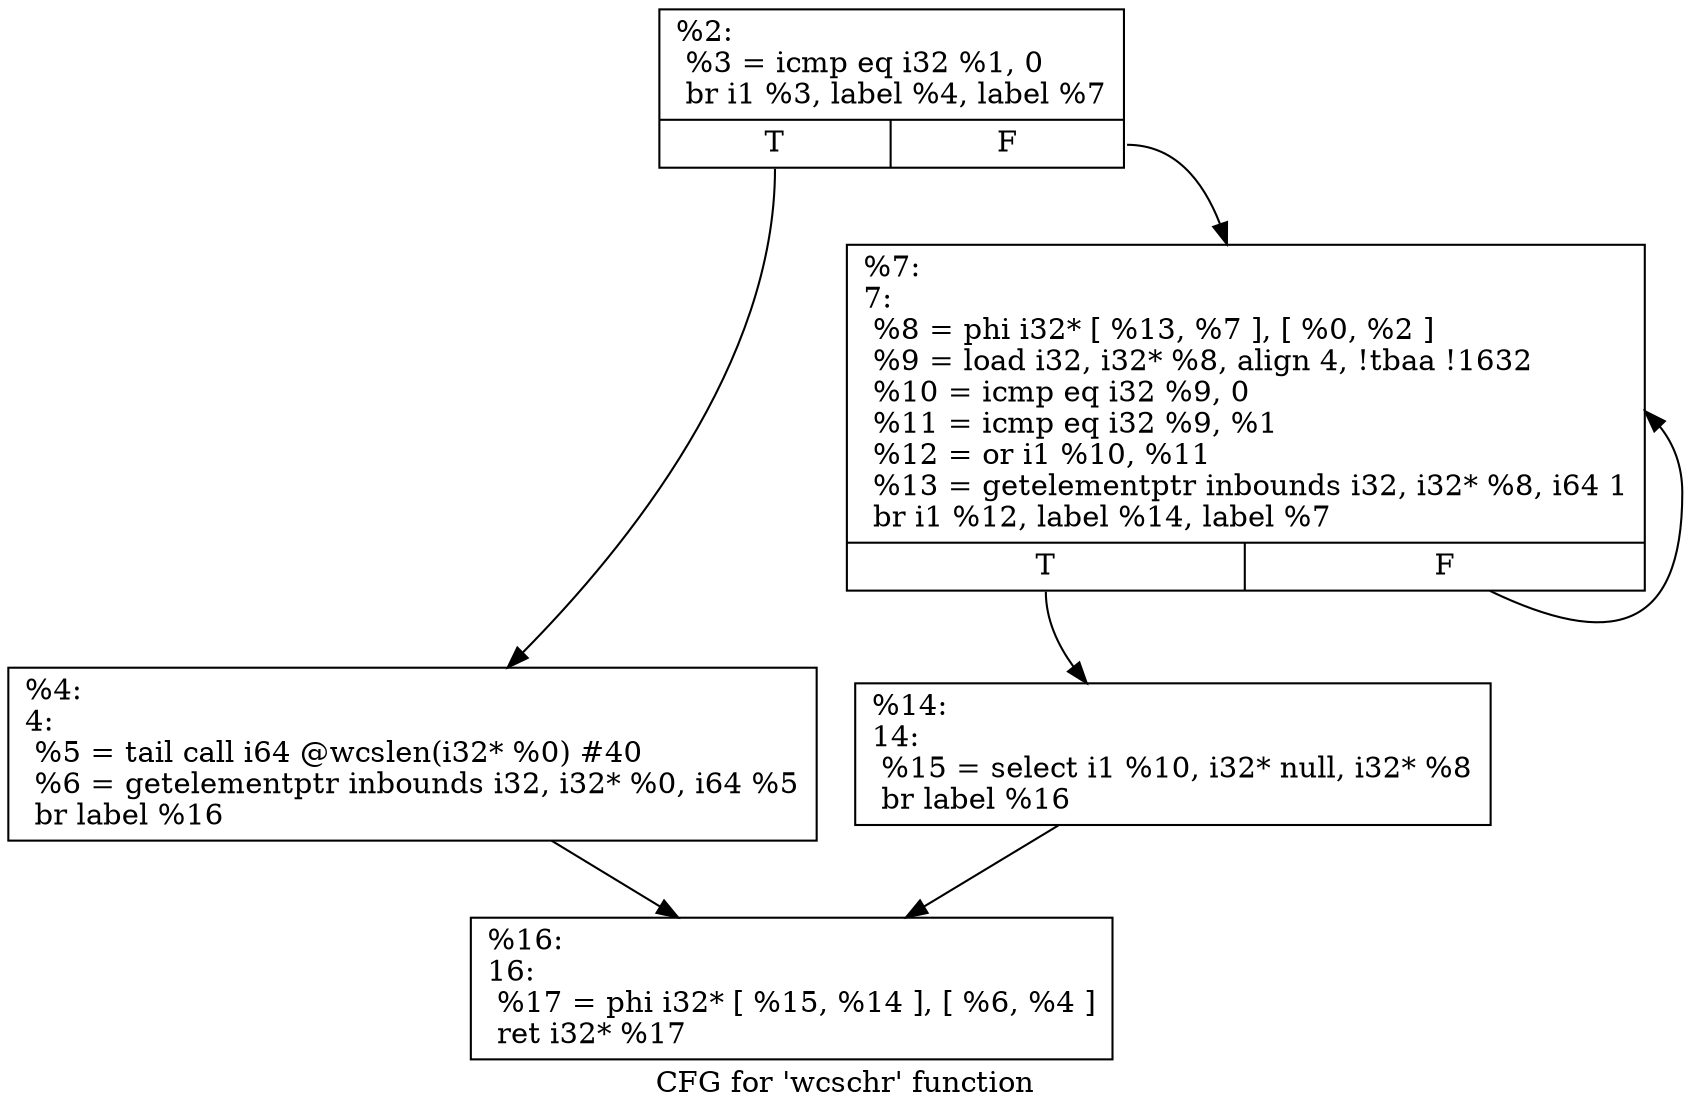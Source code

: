 digraph "CFG for 'wcschr' function" {
	label="CFG for 'wcschr' function";

	Node0x17a4500 [shape=record,label="{%2:\l  %3 = icmp eq i32 %1, 0\l  br i1 %3, label %4, label %7\l|{<s0>T|<s1>F}}"];
	Node0x17a4500:s0 -> Node0x17a4550;
	Node0x17a4500:s1 -> Node0x17a45a0;
	Node0x17a4550 [shape=record,label="{%4:\l4:                                                \l  %5 = tail call i64 @wcslen(i32* %0) #40\l  %6 = getelementptr inbounds i32, i32* %0, i64 %5\l  br label %16\l}"];
	Node0x17a4550 -> Node0x17a4640;
	Node0x17a45a0 [shape=record,label="{%7:\l7:                                                \l  %8 = phi i32* [ %13, %7 ], [ %0, %2 ]\l  %9 = load i32, i32* %8, align 4, !tbaa !1632\l  %10 = icmp eq i32 %9, 0\l  %11 = icmp eq i32 %9, %1\l  %12 = or i1 %10, %11\l  %13 = getelementptr inbounds i32, i32* %8, i64 1\l  br i1 %12, label %14, label %7\l|{<s0>T|<s1>F}}"];
	Node0x17a45a0:s0 -> Node0x17a45f0;
	Node0x17a45a0:s1 -> Node0x17a45a0;
	Node0x17a45f0 [shape=record,label="{%14:\l14:                                               \l  %15 = select i1 %10, i32* null, i32* %8\l  br label %16\l}"];
	Node0x17a45f0 -> Node0x17a4640;
	Node0x17a4640 [shape=record,label="{%16:\l16:                                               \l  %17 = phi i32* [ %15, %14 ], [ %6, %4 ]\l  ret i32* %17\l}"];
}
